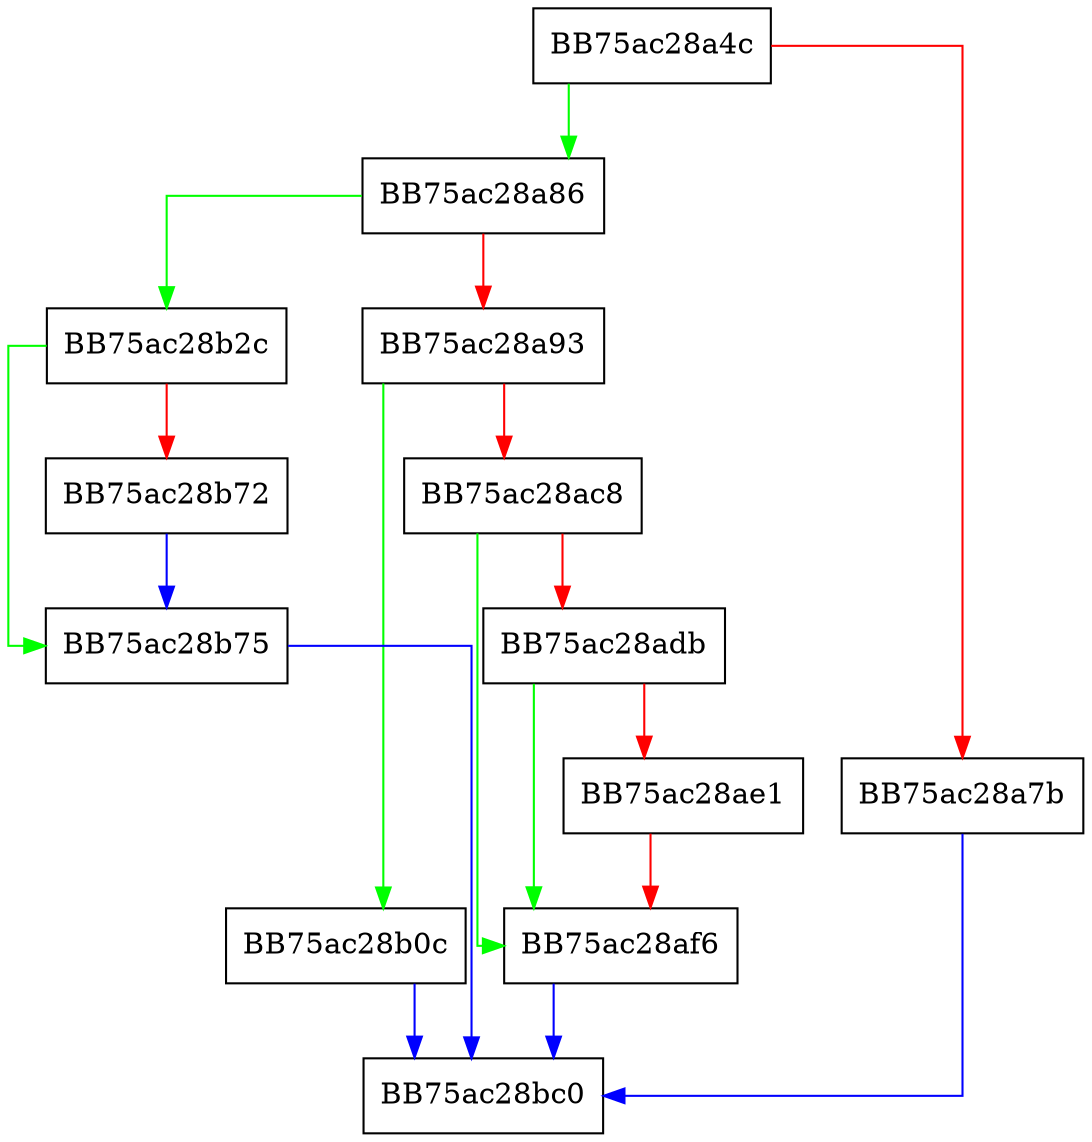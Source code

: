 digraph eccCurveParameterToString {
  node [shape="box"];
  graph [splines=ortho];
  BB75ac28a4c -> BB75ac28a86 [color="green"];
  BB75ac28a4c -> BB75ac28a7b [color="red"];
  BB75ac28a7b -> BB75ac28bc0 [color="blue"];
  BB75ac28a86 -> BB75ac28b2c [color="green"];
  BB75ac28a86 -> BB75ac28a93 [color="red"];
  BB75ac28a93 -> BB75ac28b0c [color="green"];
  BB75ac28a93 -> BB75ac28ac8 [color="red"];
  BB75ac28ac8 -> BB75ac28af6 [color="green"];
  BB75ac28ac8 -> BB75ac28adb [color="red"];
  BB75ac28adb -> BB75ac28af6 [color="green"];
  BB75ac28adb -> BB75ac28ae1 [color="red"];
  BB75ac28ae1 -> BB75ac28af6 [color="red"];
  BB75ac28af6 -> BB75ac28bc0 [color="blue"];
  BB75ac28b0c -> BB75ac28bc0 [color="blue"];
  BB75ac28b2c -> BB75ac28b75 [color="green"];
  BB75ac28b2c -> BB75ac28b72 [color="red"];
  BB75ac28b72 -> BB75ac28b75 [color="blue"];
  BB75ac28b75 -> BB75ac28bc0 [color="blue"];
}